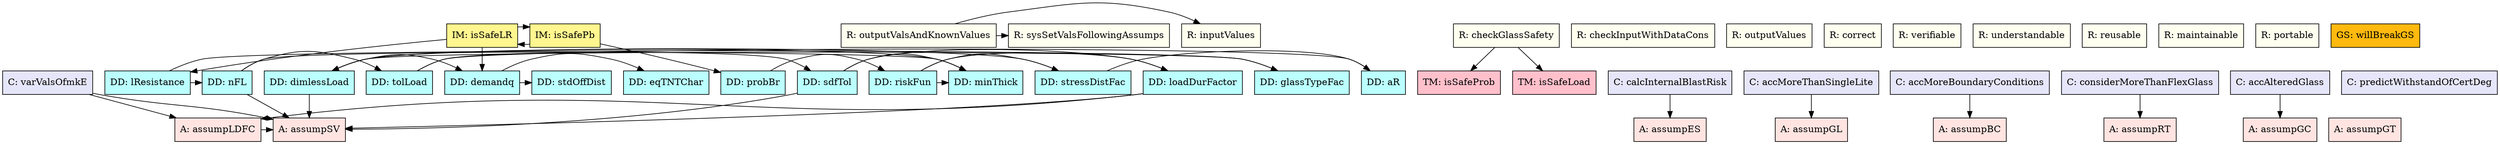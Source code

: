 digraph allvsall {
	assumpLDFC -> assumpSV;
	riskFun -> minThick;
	riskFun -> loadDurFactor;
	riskFun -> stressDistFac;
	loadDurFactor -> assumpSV;
	loadDurFactor -> assumpLDFC;
	stressDistFac -> dimlessLoad;
	stressDistFac -> aR;
	nFL -> assumpSV;
	nFL -> minThick;
	nFL -> tolLoad;
	dimlessLoad -> assumpSV;
	dimlessLoad -> minThick;
	dimlessLoad -> glassTypeFac;
	dimlessLoad -> demandq;
	tolLoad -> sdfTol;
	tolLoad -> aR;
	sdfTol -> assumpSV;
	sdfTol -> minThick;
	sdfTol -> loadDurFactor;
	probBr -> riskFun;
	lResistance -> nFL;
	lResistance -> glassTypeFac;
	demandq -> stdOffDist;
	demandq -> eqTNTChar;
	isSafePb -> probBr;
	isSafePb -> isSafeLR;
	isSafeLR -> lResistance;
	isSafeLR -> demandq;
	isSafeLR -> isSafePb;
	outputValsAndKnownValues -> inputValues;
	outputValsAndKnownValues -> sysSetValsFollowingAssumps;
	checkGlassSafety -> isSafeProb;
	checkGlassSafety -> isSafeLoad;
	calcInternalBlastRisk -> assumpES;
	varValsOfmkE -> assumpSV;
	varValsOfmkE -> assumpLDFC;
	accMoreThanSingleLite -> assumpGL;
	accMoreBoundaryConditions -> assumpBC;
	considerMoreThanFlexGlass -> assumpRT;
	accAlteredGlass -> assumpGC;


	assumpGT	[shape=box, color=black, style=filled, fillcolor=mistyrose, label="A: assumpGT"];
	assumpGC	[shape=box, color=black, style=filled, fillcolor=mistyrose, label="A: assumpGC"];
	assumpES	[shape=box, color=black, style=filled, fillcolor=mistyrose, label="A: assumpES"];
	assumpSV	[shape=box, color=black, style=filled, fillcolor=mistyrose, label="A: assumpSV"];
	assumpGL	[shape=box, color=black, style=filled, fillcolor=mistyrose, label="A: assumpGL"];
	assumpBC	[shape=box, color=black, style=filled, fillcolor=mistyrose, label="A: assumpBC"];
	assumpRT	[shape=box, color=black, style=filled, fillcolor=mistyrose, label="A: assumpRT"];
	assumpLDFC	[shape=box, color=black, style=filled, fillcolor=mistyrose, label="A: assumpLDFC"];

	subgraph A {
	rank="same"
	{assumpGT, assumpGC, assumpES, assumpSV, assumpGL, assumpBC, assumpRT, assumpLDFC}
	}

	riskFun	[shape=box, color=black, style=filled, fillcolor=paleturquoise1, label="DD: riskFun"];
	minThick	[shape=box, color=black, style=filled, fillcolor=paleturquoise1, label="DD: minThick"];
	loadDurFactor	[shape=box, color=black, style=filled, fillcolor=paleturquoise1, label="DD: loadDurFactor"];
	stressDistFac	[shape=box, color=black, style=filled, fillcolor=paleturquoise1, label="DD: stressDistFac"];
	nFL	[shape=box, color=black, style=filled, fillcolor=paleturquoise1, label="DD: nFL"];
	glassTypeFac	[shape=box, color=black, style=filled, fillcolor=paleturquoise1, label="DD: glassTypeFac"];
	dimlessLoad	[shape=box, color=black, style=filled, fillcolor=paleturquoise1, label="DD: dimlessLoad"];
	tolLoad	[shape=box, color=black, style=filled, fillcolor=paleturquoise1, label="DD: tolLoad"];
	sdfTol	[shape=box, color=black, style=filled, fillcolor=paleturquoise1, label="DD: sdfTol"];
	stdOffDist	[shape=box, color=black, style=filled, fillcolor=paleturquoise1, label="DD: stdOffDist"];
	aR	[shape=box, color=black, style=filled, fillcolor=paleturquoise1, label="DD: aR"];
	eqTNTChar	[shape=box, color=black, style=filled, fillcolor=paleturquoise1, label="DD: eqTNTChar"];
	probBr	[shape=box, color=black, style=filled, fillcolor=paleturquoise1, label="DD: probBr"];
	lResistance	[shape=box, color=black, style=filled, fillcolor=paleturquoise1, label="DD: lResistance"];
	demandq	[shape=box, color=black, style=filled, fillcolor=paleturquoise1, label="DD: demandq"];

	subgraph DD {
	rank="same"
	{riskFun, minThick, loadDurFactor, stressDistFac, nFL, glassTypeFac, dimlessLoad, tolLoad, sdfTol, stdOffDist, aR, eqTNTChar, probBr, lResistance, demandq}
	}

	isSafeProb	[shape=box, color=black, style=filled, fillcolor=pink, label="TM: isSafeProb"];
	isSafeLoad	[shape=box, color=black, style=filled, fillcolor=pink, label="TM: isSafeLoad"];

	subgraph TM {
	rank="same"
	{isSafeProb, isSafeLoad}
	}


	subgraph GD {
	rank="same"
	{}
	}

	isSafePb	[shape=box, color=black, style=filled, fillcolor=khaki1, label="IM: isSafePb"];
	isSafeLR	[shape=box, color=black, style=filled, fillcolor=khaki1, label="IM: isSafeLR"];

	subgraph IM {
	rank="same"
	{isSafePb, isSafeLR}
	}

	inputValues	[shape=box, color=black, style=filled, fillcolor=ivory, label="R: inputValues"];
	sysSetValsFollowingAssumps	[shape=box, color=black, style=filled, fillcolor=ivory, label="R: sysSetValsFollowingAssumps"];
	checkInputWithDataCons	[shape=box, color=black, style=filled, fillcolor=ivory, label="R: checkInputWithDataCons"];
	outputValsAndKnownValues	[shape=box, color=black, style=filled, fillcolor=ivory, label="R: outputValsAndKnownValues"];
	checkGlassSafety	[shape=box, color=black, style=filled, fillcolor=ivory, label="R: checkGlassSafety"];
	outputValues	[shape=box, color=black, style=filled, fillcolor=ivory, label="R: outputValues"];
	correct	[shape=box, color=black, style=filled, fillcolor=ivory, label="R: correct"];
	verifiable	[shape=box, color=black, style=filled, fillcolor=ivory, label="R: verifiable"];
	understandable	[shape=box, color=black, style=filled, fillcolor=ivory, label="R: understandable"];
	reusable	[shape=box, color=black, style=filled, fillcolor=ivory, label="R: reusable"];
	maintainable	[shape=box, color=black, style=filled, fillcolor=ivory, label="R: maintainable"];
	portable	[shape=box, color=black, style=filled, fillcolor=ivory, label="R: portable"];

	subgraph R {
	rank="same"
	{inputValues, sysSetValsFollowingAssumps, checkInputWithDataCons, outputValsAndKnownValues, checkGlassSafety, outputValues, correct, verifiable, understandable, reusable, maintainable, portable}
	}

	willBreakGS	[shape=box, color=black, style=filled, fillcolor=darkgoldenrod1, label="GS: willBreakGS"];

	subgraph GS {
	rank="same"
	{willBreakGS}
	}

	calcInternalBlastRisk	[shape=box, color=black, style=filled, fillcolor=lavender, label="C: calcInternalBlastRisk"];
	varValsOfmkE	[shape=box, color=black, style=filled, fillcolor=lavender, label="C: varValsOfmkE"];
	accMoreThanSingleLite	[shape=box, color=black, style=filled, fillcolor=lavender, label="C: accMoreThanSingleLite"];
	accMoreBoundaryConditions	[shape=box, color=black, style=filled, fillcolor=lavender, label="C: accMoreBoundaryConditions"];
	considerMoreThanFlexGlass	[shape=box, color=black, style=filled, fillcolor=lavender, label="C: considerMoreThanFlexGlass"];
	predictWithstandOfCertDeg	[shape=box, color=black, style=filled, fillcolor=lavender, label="C: predictWithstandOfCertDeg"];
	accAlteredGlass	[shape=box, color=black, style=filled, fillcolor=lavender, label="C: accAlteredGlass"];

	subgraph C {
	rank="same"
	{calcInternalBlastRisk, varValsOfmkE, accMoreThanSingleLite, accMoreBoundaryConditions, considerMoreThanFlexGlass, predictWithstandOfCertDeg, accAlteredGlass}
	}

}
